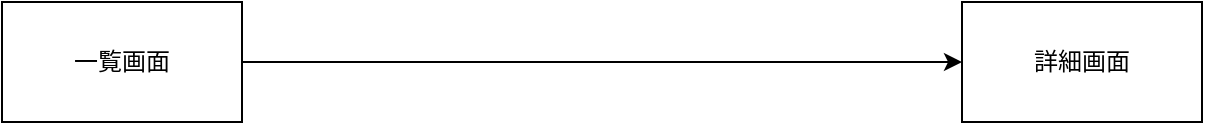 <mxfile version="18.1.1" type="github">
  <diagram id="ws5vTzjlmWk1vMTsphJy" name="Page-1">
    <mxGraphModel dx="945" dy="488" grid="1" gridSize="10" guides="1" tooltips="1" connect="1" arrows="1" fold="1" page="1" pageScale="1" pageWidth="827" pageHeight="1169" math="0" shadow="0">
      <root>
        <mxCell id="0" />
        <mxCell id="1" parent="0" />
        <mxCell id="W4Fkp-xQqQzw6w-8_JB7-3" style="edgeStyle=orthogonalEdgeStyle;rounded=0;orthogonalLoop=1;jettySize=auto;html=1;exitX=1;exitY=0.5;exitDx=0;exitDy=0;entryX=0;entryY=0.5;entryDx=0;entryDy=0;fontStyle=1" edge="1" parent="1" source="W4Fkp-xQqQzw6w-8_JB7-1" target="W4Fkp-xQqQzw6w-8_JB7-2">
          <mxGeometry relative="1" as="geometry" />
        </mxCell>
        <mxCell id="W4Fkp-xQqQzw6w-8_JB7-1" value="一覧画面" style="rounded=0;whiteSpace=wrap;html=1;" vertex="1" parent="1">
          <mxGeometry x="80" y="60" width="120" height="60" as="geometry" />
        </mxCell>
        <mxCell id="W4Fkp-xQqQzw6w-8_JB7-2" value="詳細画面" style="rounded=0;whiteSpace=wrap;html=1;" vertex="1" parent="1">
          <mxGeometry x="560" y="60" width="120" height="60" as="geometry" />
        </mxCell>
      </root>
    </mxGraphModel>
  </diagram>
</mxfile>
